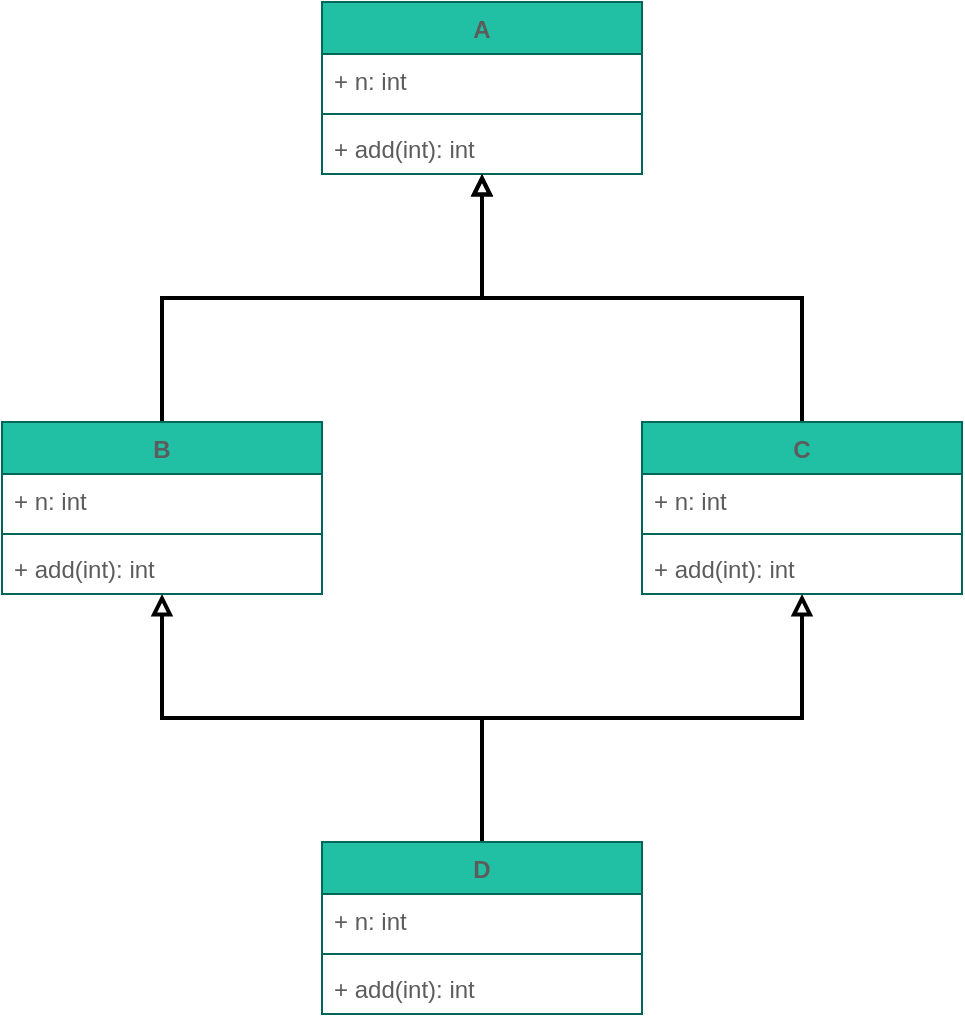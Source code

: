 <mxfile version="17.4.0" type="github"><diagram id="9kF9LCqEh638ylHimmBj" name="Page-1"><mxGraphModel dx="1426" dy="736" grid="1" gridSize="10" guides="1" tooltips="1" connect="1" arrows="1" fold="1" page="1" pageScale="1" pageWidth="827" pageHeight="1169" math="0" shadow="0"><root><mxCell id="0"/><mxCell id="1" parent="0"/><mxCell id="3-_i6hKZ0l0IJSU_6MZa-1" value="A" style="swimlane;fontStyle=1;align=center;verticalAlign=top;childLayout=stackLayout;horizontal=1;startSize=26;horizontalStack=0;resizeParent=1;resizeParentMax=0;resizeLast=0;collapsible=1;marginBottom=0;fillColor=#21C0A5;strokeColor=#006658;fontColor=#5C5C5C;" vertex="1" parent="1"><mxGeometry x="300" y="310" width="160" height="86" as="geometry"/></mxCell><mxCell id="3-_i6hKZ0l0IJSU_6MZa-2" value="+ n: int" style="text;strokeColor=none;fillColor=none;align=left;verticalAlign=top;spacingLeft=4;spacingRight=4;overflow=hidden;rotatable=0;points=[[0,0.5],[1,0.5]];portConstraint=eastwest;fontColor=#5C5C5C;" vertex="1" parent="3-_i6hKZ0l0IJSU_6MZa-1"><mxGeometry y="26" width="160" height="26" as="geometry"/></mxCell><mxCell id="3-_i6hKZ0l0IJSU_6MZa-3" value="" style="line;strokeWidth=1;fillColor=none;align=left;verticalAlign=middle;spacingTop=-1;spacingLeft=3;spacingRight=3;rotatable=0;labelPosition=right;points=[];portConstraint=eastwest;strokeColor=#006658;fontColor=#5C5C5C;" vertex="1" parent="3-_i6hKZ0l0IJSU_6MZa-1"><mxGeometry y="52" width="160" height="8" as="geometry"/></mxCell><mxCell id="3-_i6hKZ0l0IJSU_6MZa-4" value="+ add(int): int" style="text;strokeColor=none;fillColor=none;align=left;verticalAlign=top;spacingLeft=4;spacingRight=4;overflow=hidden;rotatable=0;points=[[0,0.5],[1,0.5]];portConstraint=eastwest;fontColor=#5C5C5C;" vertex="1" parent="3-_i6hKZ0l0IJSU_6MZa-1"><mxGeometry y="60" width="160" height="26" as="geometry"/></mxCell><mxCell id="3-_i6hKZ0l0IJSU_6MZa-32" style="edgeStyle=orthogonalEdgeStyle;rounded=0;orthogonalLoop=1;jettySize=auto;html=1;exitX=0.5;exitY=0;exitDx=0;exitDy=0;endArrow=block;endFill=0;strokeColor=#000000;fontColor=#5C5C5C;strokeWidth=2;" edge="1" parent="1" source="3-_i6hKZ0l0IJSU_6MZa-17" target="3-_i6hKZ0l0IJSU_6MZa-1"><mxGeometry relative="1" as="geometry"><mxPoint x="370" y="410" as="targetPoint"/></mxGeometry></mxCell><mxCell id="3-_i6hKZ0l0IJSU_6MZa-17" value="B" style="swimlane;fontStyle=1;align=center;verticalAlign=top;childLayout=stackLayout;horizontal=1;startSize=26;horizontalStack=0;resizeParent=1;resizeParentMax=0;resizeLast=0;collapsible=1;marginBottom=0;fillColor=#21C0A5;strokeColor=#006658;fontColor=#5C5C5C;" vertex="1" parent="1"><mxGeometry x="140" y="520" width="160" height="86" as="geometry"/></mxCell><mxCell id="3-_i6hKZ0l0IJSU_6MZa-18" value="+ n: int" style="text;strokeColor=none;fillColor=none;align=left;verticalAlign=top;spacingLeft=4;spacingRight=4;overflow=hidden;rotatable=0;points=[[0,0.5],[1,0.5]];portConstraint=eastwest;fontColor=#5C5C5C;" vertex="1" parent="3-_i6hKZ0l0IJSU_6MZa-17"><mxGeometry y="26" width="160" height="26" as="geometry"/></mxCell><mxCell id="3-_i6hKZ0l0IJSU_6MZa-19" value="" style="line;strokeWidth=1;fillColor=none;align=left;verticalAlign=middle;spacingTop=-1;spacingLeft=3;spacingRight=3;rotatable=0;labelPosition=right;points=[];portConstraint=eastwest;strokeColor=#006658;fontColor=#5C5C5C;" vertex="1" parent="3-_i6hKZ0l0IJSU_6MZa-17"><mxGeometry y="52" width="160" height="8" as="geometry"/></mxCell><mxCell id="3-_i6hKZ0l0IJSU_6MZa-20" value="+ add(int): int" style="text;strokeColor=none;fillColor=none;align=left;verticalAlign=top;spacingLeft=4;spacingRight=4;overflow=hidden;rotatable=0;points=[[0,0.5],[1,0.5]];portConstraint=eastwest;fontColor=#5C5C5C;" vertex="1" parent="3-_i6hKZ0l0IJSU_6MZa-17"><mxGeometry y="60" width="160" height="26" as="geometry"/></mxCell><mxCell id="3-_i6hKZ0l0IJSU_6MZa-33" style="edgeStyle=orthogonalEdgeStyle;rounded=0;orthogonalLoop=1;jettySize=auto;html=1;exitX=0.5;exitY=0;exitDx=0;exitDy=0;endArrow=block;endFill=0;strokeColor=#000000;fontColor=#5C5C5C;strokeWidth=2;" edge="1" parent="1" source="3-_i6hKZ0l0IJSU_6MZa-21" target="3-_i6hKZ0l0IJSU_6MZa-1"><mxGeometry relative="1" as="geometry"/></mxCell><mxCell id="3-_i6hKZ0l0IJSU_6MZa-21" value="C" style="swimlane;fontStyle=1;align=center;verticalAlign=top;childLayout=stackLayout;horizontal=1;startSize=26;horizontalStack=0;resizeParent=1;resizeParentMax=0;resizeLast=0;collapsible=1;marginBottom=0;fillColor=#21C0A5;strokeColor=#006658;fontColor=#5C5C5C;" vertex="1" parent="1"><mxGeometry x="460" y="520" width="160" height="86" as="geometry"/></mxCell><mxCell id="3-_i6hKZ0l0IJSU_6MZa-22" value="+ n: int" style="text;strokeColor=none;fillColor=none;align=left;verticalAlign=top;spacingLeft=4;spacingRight=4;overflow=hidden;rotatable=0;points=[[0,0.5],[1,0.5]];portConstraint=eastwest;fontColor=#5C5C5C;" vertex="1" parent="3-_i6hKZ0l0IJSU_6MZa-21"><mxGeometry y="26" width="160" height="26" as="geometry"/></mxCell><mxCell id="3-_i6hKZ0l0IJSU_6MZa-23" value="" style="line;strokeWidth=1;fillColor=none;align=left;verticalAlign=middle;spacingTop=-1;spacingLeft=3;spacingRight=3;rotatable=0;labelPosition=right;points=[];portConstraint=eastwest;strokeColor=#006658;fontColor=#5C5C5C;" vertex="1" parent="3-_i6hKZ0l0IJSU_6MZa-21"><mxGeometry y="52" width="160" height="8" as="geometry"/></mxCell><mxCell id="3-_i6hKZ0l0IJSU_6MZa-24" value="+ add(int): int" style="text;strokeColor=none;fillColor=none;align=left;verticalAlign=top;spacingLeft=4;spacingRight=4;overflow=hidden;rotatable=0;points=[[0,0.5],[1,0.5]];portConstraint=eastwest;fontColor=#5C5C5C;" vertex="1" parent="3-_i6hKZ0l0IJSU_6MZa-21"><mxGeometry y="60" width="160" height="26" as="geometry"/></mxCell><mxCell id="3-_i6hKZ0l0IJSU_6MZa-34" style="edgeStyle=orthogonalEdgeStyle;rounded=0;sketch=0;orthogonalLoop=1;jettySize=auto;html=1;exitX=0.5;exitY=0;exitDx=0;exitDy=0;fontColor=#5C5C5C;endArrow=block;endFill=0;shadow=0;fillColor=#f8cecc;strokeColor=#000000;strokeWidth=2;" edge="1" parent="1" source="3-_i6hKZ0l0IJSU_6MZa-25" target="3-_i6hKZ0l0IJSU_6MZa-17"><mxGeometry relative="1" as="geometry"/></mxCell><mxCell id="3-_i6hKZ0l0IJSU_6MZa-35" style="edgeStyle=orthogonalEdgeStyle;rounded=0;sketch=0;orthogonalLoop=1;jettySize=auto;html=1;exitX=0.5;exitY=0;exitDx=0;exitDy=0;fontColor=#5C5C5C;endArrow=block;endFill=0;strokeColor=#000000;fillColor=#21C0A5;strokeWidth=2;" edge="1" parent="1" source="3-_i6hKZ0l0IJSU_6MZa-25" target="3-_i6hKZ0l0IJSU_6MZa-21"><mxGeometry relative="1" as="geometry"/></mxCell><mxCell id="3-_i6hKZ0l0IJSU_6MZa-25" value="D" style="swimlane;fontStyle=1;align=center;verticalAlign=top;childLayout=stackLayout;horizontal=1;startSize=26;horizontalStack=0;resizeParent=1;resizeParentMax=0;resizeLast=0;collapsible=1;marginBottom=0;fillColor=#21C0A5;strokeColor=#006658;fontColor=#5C5C5C;" vertex="1" parent="1"><mxGeometry x="300" y="730" width="160" height="86" as="geometry"/></mxCell><mxCell id="3-_i6hKZ0l0IJSU_6MZa-26" value="+ n: int" style="text;strokeColor=none;fillColor=none;align=left;verticalAlign=top;spacingLeft=4;spacingRight=4;overflow=hidden;rotatable=0;points=[[0,0.5],[1,0.5]];portConstraint=eastwest;fontColor=#5C5C5C;" vertex="1" parent="3-_i6hKZ0l0IJSU_6MZa-25"><mxGeometry y="26" width="160" height="26" as="geometry"/></mxCell><mxCell id="3-_i6hKZ0l0IJSU_6MZa-27" value="" style="line;strokeWidth=1;fillColor=none;align=left;verticalAlign=middle;spacingTop=-1;spacingLeft=3;spacingRight=3;rotatable=0;labelPosition=right;points=[];portConstraint=eastwest;strokeColor=#006658;fontColor=#5C5C5C;" vertex="1" parent="3-_i6hKZ0l0IJSU_6MZa-25"><mxGeometry y="52" width="160" height="8" as="geometry"/></mxCell><mxCell id="3-_i6hKZ0l0IJSU_6MZa-28" value="+ add(int): int" style="text;strokeColor=none;fillColor=none;align=left;verticalAlign=top;spacingLeft=4;spacingRight=4;overflow=hidden;rotatable=0;points=[[0,0.5],[1,0.5]];portConstraint=eastwest;fontColor=#5C5C5C;" vertex="1" parent="3-_i6hKZ0l0IJSU_6MZa-25"><mxGeometry y="60" width="160" height="26" as="geometry"/></mxCell></root></mxGraphModel></diagram></mxfile>